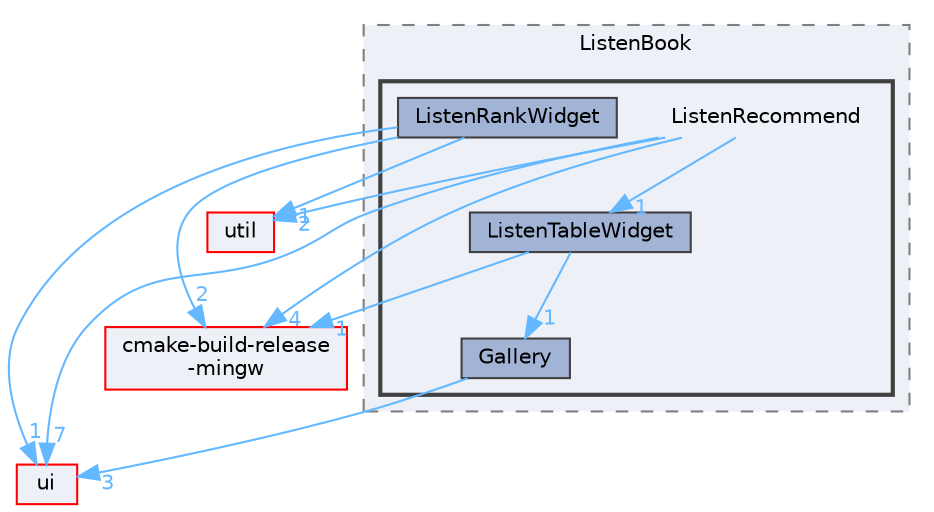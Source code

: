 digraph "ListenRecommend"
{
 // LATEX_PDF_SIZE
  bgcolor="transparent";
  edge [fontname=Helvetica,fontsize=10,labelfontname=Helvetica,labelfontsize=10];
  node [fontname=Helvetica,fontsize=10,shape=box,height=0.2,width=0.4];
  compound=true
  subgraph clusterdir_29569673e22270499a2cc1cc3faeb787 {
    graph [ bgcolor="#edf0f7", pencolor="grey50", label="ListenBook", fontname=Helvetica,fontsize=10 style="filled,dashed", URL="dir_29569673e22270499a2cc1cc3faeb787.html",tooltip=""]
  subgraph clusterdir_c99e693e283b556be7ac59ab98eef996 {
    graph [ bgcolor="#edf0f7", pencolor="grey25", label="", fontname=Helvetica,fontsize=10 style="filled,bold", URL="dir_c99e693e283b556be7ac59ab98eef996.html",tooltip=""]
    dir_c99e693e283b556be7ac59ab98eef996 [shape=plaintext, label="ListenRecommend"];
  dir_f1a4fca8fb377259873ba739ba4d044f [label="Gallery", fillcolor="#a2b4d6", color="grey25", style="filled", URL="dir_f1a4fca8fb377259873ba739ba4d044f.html",tooltip=""];
  dir_a5b5ce10670c2acc8326d7ca36a4cac3 [label="ListenRankWidget", fillcolor="#a2b4d6", color="grey25", style="filled", URL="dir_a5b5ce10670c2acc8326d7ca36a4cac3.html",tooltip=""];
  dir_516e8078259537229e78d810ddd6e3e1 [label="ListenTableWidget", fillcolor="#a2b4d6", color="grey25", style="filled", URL="dir_516e8078259537229e78d810ddd6e3e1.html",tooltip=""];
  }
  }
  dir_1788f8309b1a812dcb800a185471cf6c [label="ui", fillcolor="#edf0f7", color="red", style="filled", URL="dir_1788f8309b1a812dcb800a185471cf6c.html",tooltip=""];
  dir_23ec12649285f9fabf3a6b7380226c28 [label="util", fillcolor="#edf0f7", color="red", style="filled", URL="dir_23ec12649285f9fabf3a6b7380226c28.html",tooltip=""];
  dir_d3305b01cebad1f13f311f52d3f850d2 [label="cmake-build-release\l-mingw", fillcolor="#edf0f7", color="red", style="filled", URL="dir_d3305b01cebad1f13f311f52d3f850d2.html",tooltip=""];
  dir_c99e693e283b556be7ac59ab98eef996->dir_1788f8309b1a812dcb800a185471cf6c [headlabel="7", labeldistance=1.5 headhref="dir_000174_000335.html" href="dir_000174_000335.html" color="steelblue1" fontcolor="steelblue1"];
  dir_c99e693e283b556be7ac59ab98eef996->dir_23ec12649285f9fabf3a6b7380226c28 [headlabel="2", labeldistance=1.5 headhref="dir_000174_000341.html" href="dir_000174_000341.html" color="steelblue1" fontcolor="steelblue1"];
  dir_c99e693e283b556be7ac59ab98eef996->dir_516e8078259537229e78d810ddd6e3e1 [headlabel="1", labeldistance=1.5 headhref="dir_000174_000175.html" href="dir_000174_000175.html" color="steelblue1" fontcolor="steelblue1"];
  dir_c99e693e283b556be7ac59ab98eef996->dir_d3305b01cebad1f13f311f52d3f850d2 [headlabel="4", labeldistance=1.5 headhref="dir_000174_000050.html" href="dir_000174_000050.html" color="steelblue1" fontcolor="steelblue1"];
  dir_f1a4fca8fb377259873ba739ba4d044f->dir_1788f8309b1a812dcb800a185471cf6c [headlabel="3", labeldistance=1.5 headhref="dir_000127_000335.html" href="dir_000127_000335.html" color="steelblue1" fontcolor="steelblue1"];
  dir_a5b5ce10670c2acc8326d7ca36a4cac3->dir_1788f8309b1a812dcb800a185471cf6c [headlabel="1", labeldistance=1.5 headhref="dir_000172_000335.html" href="dir_000172_000335.html" color="steelblue1" fontcolor="steelblue1"];
  dir_a5b5ce10670c2acc8326d7ca36a4cac3->dir_23ec12649285f9fabf3a6b7380226c28 [headlabel="1", labeldistance=1.5 headhref="dir_000172_000341.html" href="dir_000172_000341.html" color="steelblue1" fontcolor="steelblue1"];
  dir_a5b5ce10670c2acc8326d7ca36a4cac3->dir_d3305b01cebad1f13f311f52d3f850d2 [headlabel="2", labeldistance=1.5 headhref="dir_000172_000050.html" href="dir_000172_000050.html" color="steelblue1" fontcolor="steelblue1"];
  dir_516e8078259537229e78d810ddd6e3e1->dir_d3305b01cebad1f13f311f52d3f850d2 [headlabel="1", labeldistance=1.5 headhref="dir_000175_000050.html" href="dir_000175_000050.html" color="steelblue1" fontcolor="steelblue1"];
  dir_516e8078259537229e78d810ddd6e3e1->dir_f1a4fca8fb377259873ba739ba4d044f [headlabel="1", labeldistance=1.5 headhref="dir_000175_000127.html" href="dir_000175_000127.html" color="steelblue1" fontcolor="steelblue1"];
}
